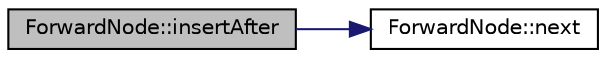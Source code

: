 digraph "ForwardNode::insertAfter"
{
  edge [fontname="Helvetica",fontsize="10",labelfontname="Helvetica",labelfontsize="10"];
  node [fontname="Helvetica",fontsize="10",shape=record];
  rankdir="LR";
  Node24 [label="ForwardNode::insertAfter",height=0.2,width=0.4,color="black", fillcolor="grey75", style="filled", fontcolor="black"];
  Node24 -> Node25 [color="midnightblue",fontsize="10",style="solid",fontname="Helvetica"];
  Node25 [label="ForwardNode::next",height=0.2,width=0.4,color="black", fillcolor="white", style="filled",URL="$d2/daa/class_forward_node.html#a1bbad630e42ab981367b16aab2278324"];
}
